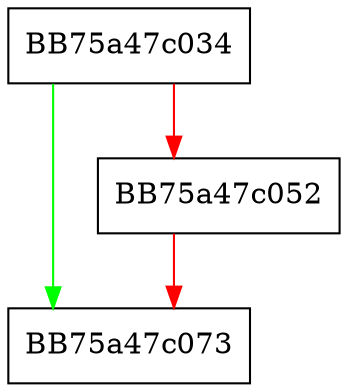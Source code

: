 digraph sqlite3VdbeSorterClose {
  node [shape="box"];
  graph [splines=ortho];
  BB75a47c034 -> BB75a47c073 [color="green"];
  BB75a47c034 -> BB75a47c052 [color="red"];
  BB75a47c052 -> BB75a47c073 [color="red"];
}